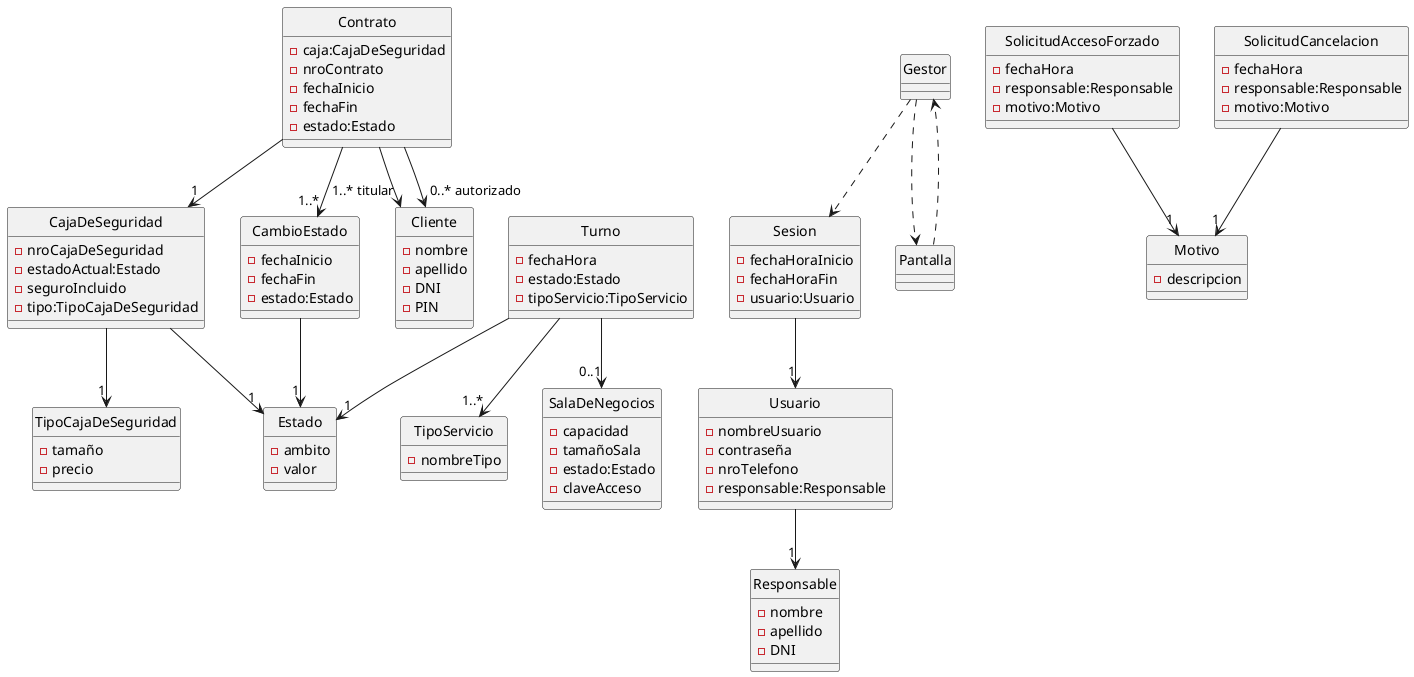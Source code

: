 @startuml
hide circle 
class CajaDeSeguridad{
    -nroCajaDeSeguridad
    -estadoActual:Estado
    -seguroIncluido
    -tipo:TipoCajaDeSeguridad


}

class TipoCajaDeSeguridad{
    -tamaño
    -precio
}

'class Sucursal{}

class Contrato{
    -caja:CajaDeSeguridad
    -nroContrato
    -fechaInicio
    -fechaFin
    -estado:Estado
}

'class DetalleContrato{
'    - cliente:Cliente
'    - esTitular
'}

class CambioEstado{
    -fechaInicio 
    -fechaFin
    -estado:Estado

}
class Estado{
    - ambito
    - valor

}

'class FormaPago{}
'class Cuota{}

class Cliente{
    -nombre
    -apellido
    -DNI 
    -PIN 
}
'class Rol{}

class Sesion{
    -fechaHoraInicio
    -fechaHoraFin
    -usuario:Usuario
}
class Usuario{
    -nombreUsuario
    -contraseña
    -nroTelefono
    -responsable:Responsable
}
class Responsable{
    -nombre
    -apellido 
    -DNI
}



class Motivo{
    - descripcion
}

class SolicitudAccesoForzado{
    -fechaHora
    -responsable:Responsable
    - motivo:Motivo
}

class SolicitudCancelacion{
    -fechaHora 
    -responsable:Responsable 
    -motivo:Motivo
}

class Turno{
    -fechaHora 
    -estado:Estado 
    -tipoServicio:TipoServicio
}
'caja de seguridad y/o sala de negocios
class TipoServicio{
    -nombreTipo
}
'class EstadoTurno{} conviene turno hacerlo sin cambio de estado?

class SalaDeNegocios{
    -capacidad
    -tamañoSala
    -estado:Estado 
    -claveAcceso

}

'esto va a depender de la plantilla que toque
class Gestor{} 
class Pantalla{}



CajaDeSeguridad --> "1" TipoCajaDeSeguridad
CajaDeSeguridad --> "1" Estado

'Contrato o--> "1..*" DetalleContrato
'DetalleContrato --> "1..*" Cliente
Contrato --> "1..* titular" Cliente 
Contrato -->"0..* autorizado" Cliente
Contrato --> "1" CajaDeSeguridad

Contrato --> "1..*" CambioEstado
CambioEstado --> "1" Estado

Turno --> "1" Estado 
Turno --> "1..*" TipoServicio

Turno -->"0..1" SalaDeNegocios

Sesion --> "1" Usuario
Usuario --> "1" Responsable

SolicitudAccesoForzado --> "1" Motivo
SolicitudCancelacion --> "1" Motivo

Gestor ..> Sesion
Gestor ..> Pantalla
Pantalla ..> Gestor
@enduml